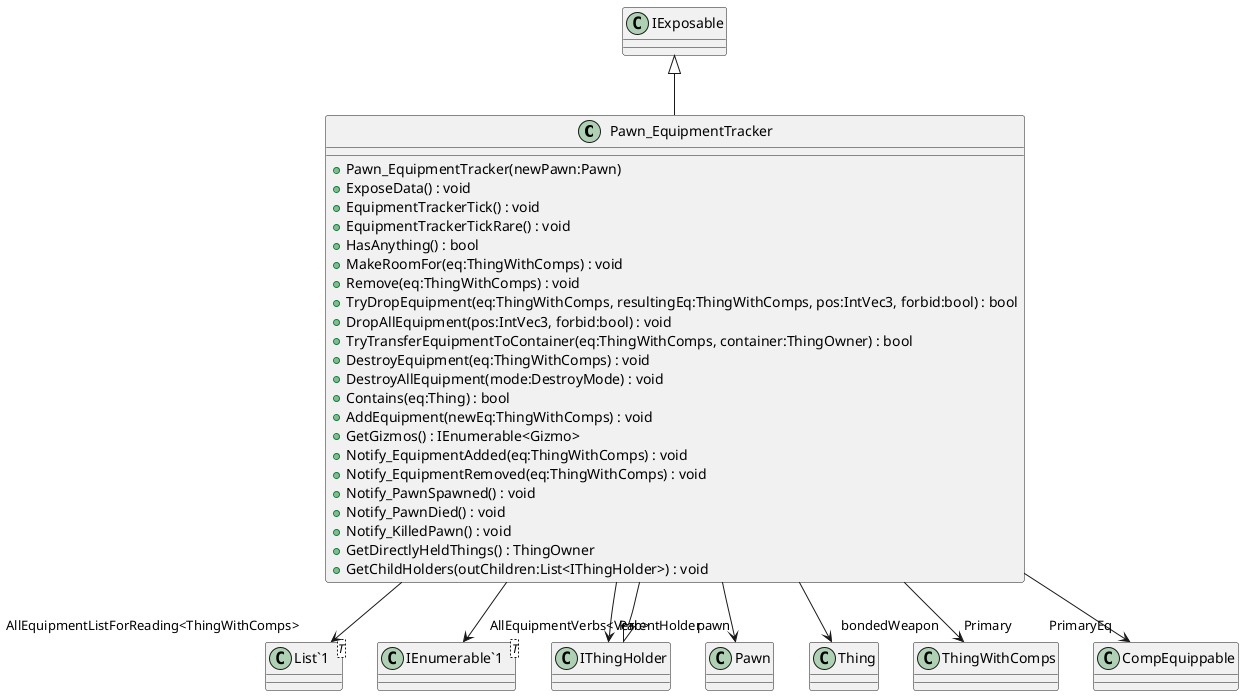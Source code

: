 @startuml
class Pawn_EquipmentTracker {
    + Pawn_EquipmentTracker(newPawn:Pawn)
    + ExposeData() : void
    + EquipmentTrackerTick() : void
    + EquipmentTrackerTickRare() : void
    + HasAnything() : bool
    + MakeRoomFor(eq:ThingWithComps) : void
    + Remove(eq:ThingWithComps) : void
    + TryDropEquipment(eq:ThingWithComps, resultingEq:ThingWithComps, pos:IntVec3, forbid:bool) : bool
    + DropAllEquipment(pos:IntVec3, forbid:bool) : void
    + TryTransferEquipmentToContainer(eq:ThingWithComps, container:ThingOwner) : bool
    + DestroyEquipment(eq:ThingWithComps) : void
    + DestroyAllEquipment(mode:DestroyMode) : void
    + Contains(eq:Thing) : bool
    + AddEquipment(newEq:ThingWithComps) : void
    + GetGizmos() : IEnumerable<Gizmo>
    + Notify_EquipmentAdded(eq:ThingWithComps) : void
    + Notify_EquipmentRemoved(eq:ThingWithComps) : void
    + Notify_PawnSpawned() : void
    + Notify_PawnDied() : void
    + Notify_KilledPawn() : void
    + GetDirectlyHeldThings() : ThingOwner
    + GetChildHolders(outChildren:List<IThingHolder>) : void
}
class "List`1"<T> {
}
class "IEnumerable`1"<T> {
}
IThingHolder <|-- Pawn_EquipmentTracker
IExposable <|-- Pawn_EquipmentTracker
Pawn_EquipmentTracker --> "pawn" Pawn
Pawn_EquipmentTracker --> "bondedWeapon" Thing
Pawn_EquipmentTracker --> "Primary" ThingWithComps
Pawn_EquipmentTracker --> "PrimaryEq" CompEquippable
Pawn_EquipmentTracker --> "AllEquipmentListForReading<ThingWithComps>" "List`1"
Pawn_EquipmentTracker --> "AllEquipmentVerbs<Verb>" "IEnumerable`1"
Pawn_EquipmentTracker --> "ParentHolder" IThingHolder
@enduml
